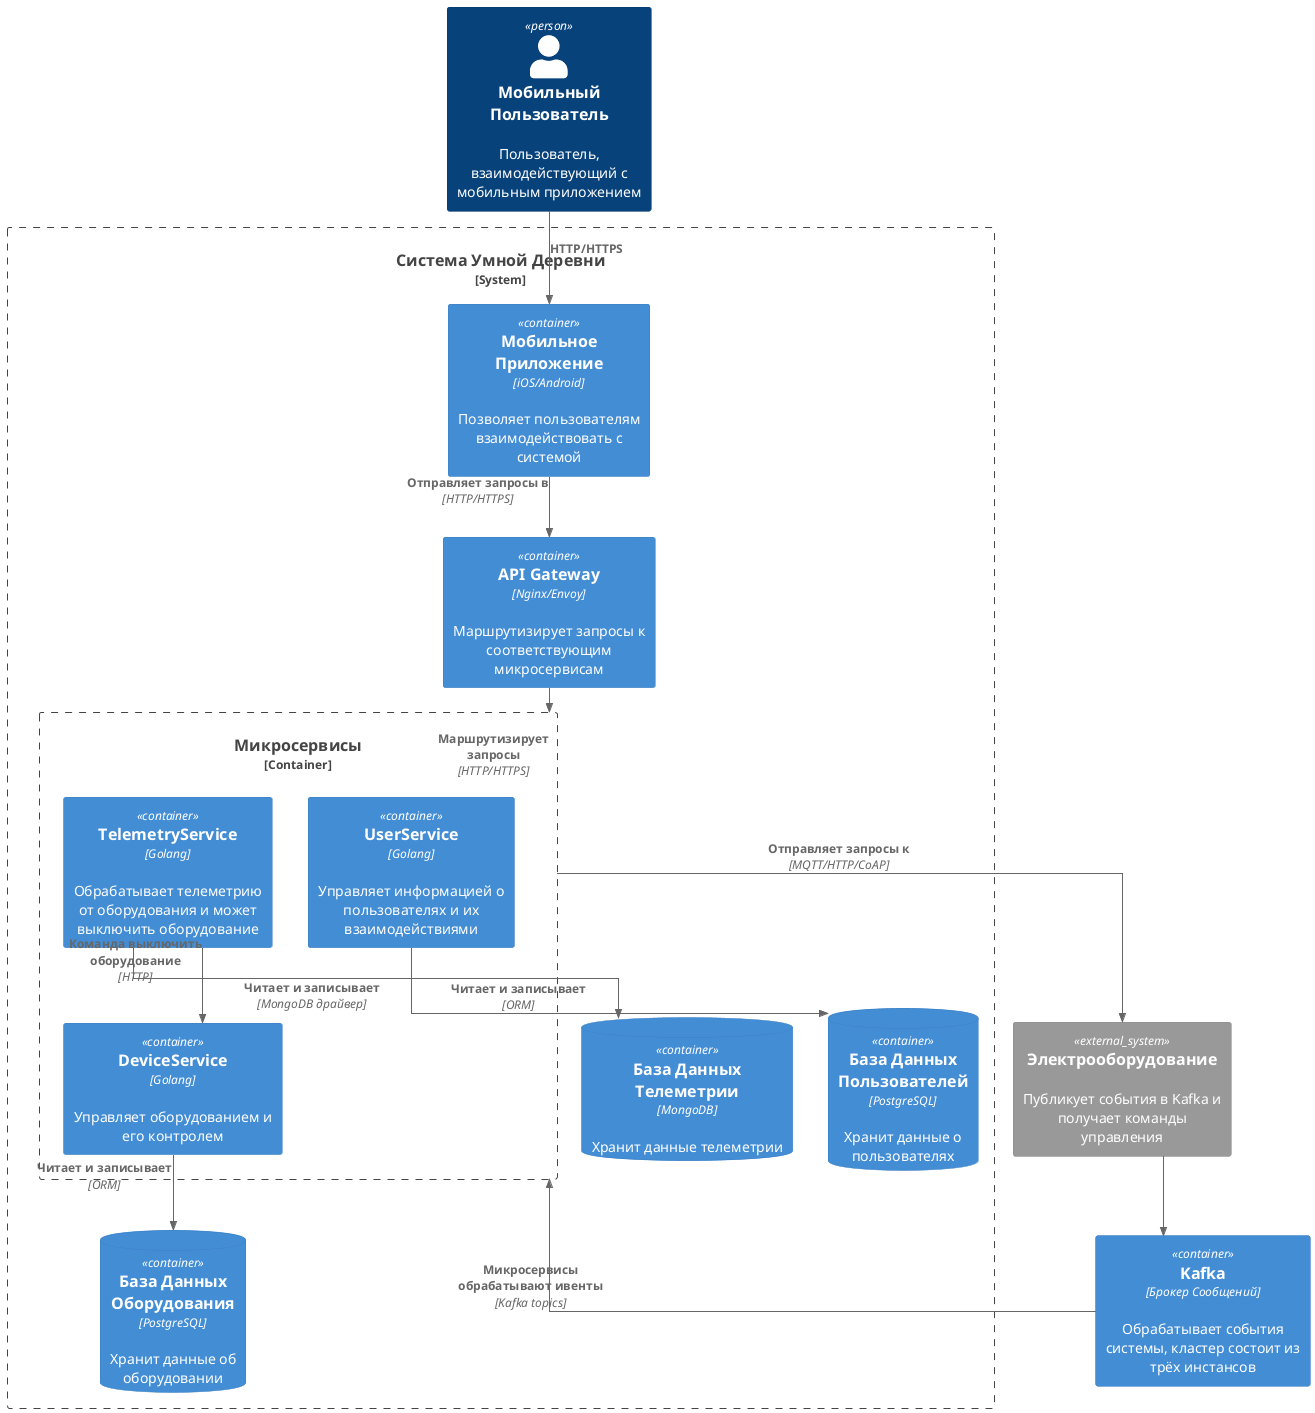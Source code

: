 @startuml
!include <C4/C4_Container>

skinparam linetype ortho

Person(mobile_user, "Мобильный Пользователь", "Пользователь, взаимодействующий с мобильным приложением")

System_Boundary(b_system, "Система Умной Деревни") {
    Container(mobile_app, "Мобильное Приложение", "iOS/Android", "Позволяет пользователям взаимодействовать с системой")
    Container(api_gateway, "API Gateway", "Nginx/Envoy", "Маршрутизирует запросы к соответствующим микросервисам")

    Container_Boundary(services, "Микросервисы") {
        Container(user_service, "UserService", "Golang", "Управляет информацией о пользователях и их взаимодействиями")
        Container(device_service, "DeviceService", "Golang", "Управляет оборудованием и его контролем")
        Container(telemetry_service, "TelemetryService", "Golang", "Обрабатывает телеметрию от оборудования и может выключить оборудование")
    }

    ContainerDb(user_db, "База Данных Пользователей", "PostgreSQL", "Хранит данные о пользователях")
    ContainerDb(equipment_db, "База Данных Оборудования", "PostgreSQL", "Хранит данные об оборудовании")
    ContainerDb(telemetry_db, "База Данных Телеметрии", "MongoDB", "Хранит данные телеметрии")
}

Container(kafka, "Kafka", "Брокер Сообщений", "Обрабатывает события системы, кластер состоит из трёх инстансов")
System_Ext(external_system, "Электрооборудование", "Публикует события в Kafka и получает команды управления")

Rel(mobile_user, mobile_app, "HTTP/HTTPS")
Rel(mobile_app, api_gateway, "Отправляет запросы в", "HTTP/HTTPS")
Rel_D(api_gateway, services, "Маршрутизирует запросы", "HTTP/HTTPS")

Rel(user_service, user_db, "Читает и записывает", "ORM")
Rel(device_service, equipment_db, "Читает и записывает", "ORM")
Rel(telemetry_service, telemetry_db, "Читает и записывает", "MongoDB драйвер")

Rel(external_system, kafka, " ")
Rel(kafka, services, "Микросервисы обрабатывают ивенты", "Kafka topics")

Rel(services, external_system, "Отправляет запросы к", "MQTT/HTTP/CoAP")

Rel(telemetry_service, device_service, "Команда выключить оборудование", "HTTP")
@enduml
